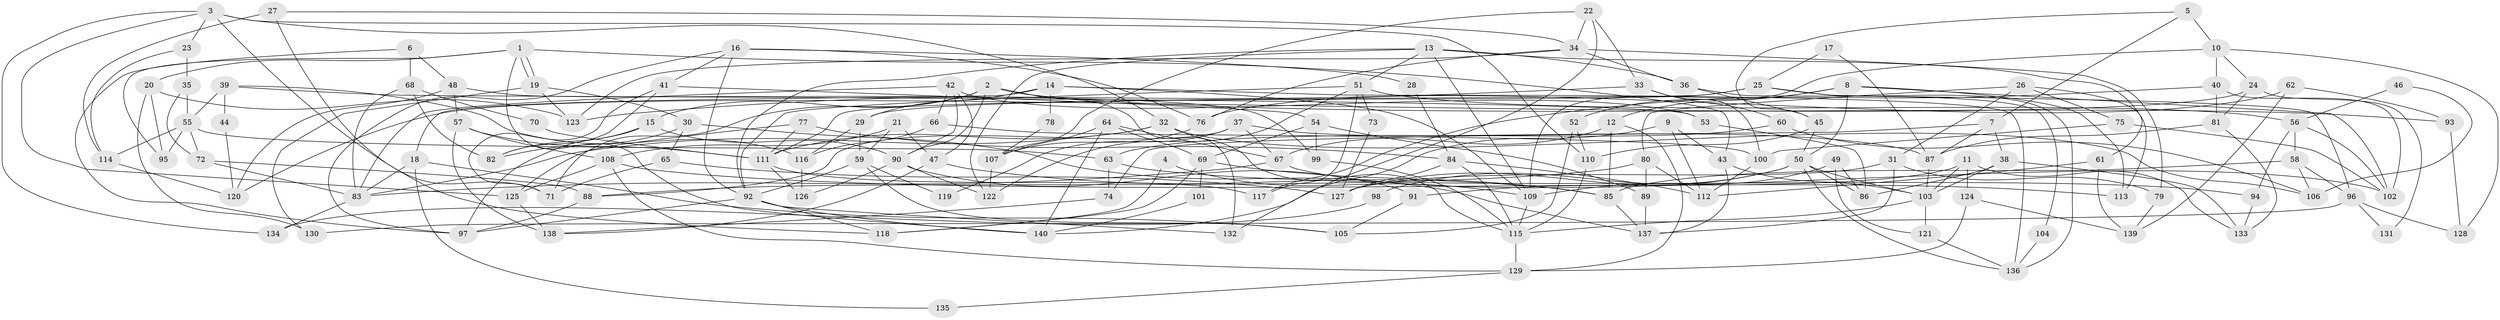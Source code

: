 // Generated by graph-tools (version 1.1) at 2025/36/03/09/25 02:36:15]
// undirected, 140 vertices, 280 edges
graph export_dot {
graph [start="1"]
  node [color=gray90,style=filled];
  1;
  2;
  3;
  4;
  5;
  6;
  7;
  8;
  9;
  10;
  11;
  12;
  13;
  14;
  15;
  16;
  17;
  18;
  19;
  20;
  21;
  22;
  23;
  24;
  25;
  26;
  27;
  28;
  29;
  30;
  31;
  32;
  33;
  34;
  35;
  36;
  37;
  38;
  39;
  40;
  41;
  42;
  43;
  44;
  45;
  46;
  47;
  48;
  49;
  50;
  51;
  52;
  53;
  54;
  55;
  56;
  57;
  58;
  59;
  60;
  61;
  62;
  63;
  64;
  65;
  66;
  67;
  68;
  69;
  70;
  71;
  72;
  73;
  74;
  75;
  76;
  77;
  78;
  79;
  80;
  81;
  82;
  83;
  84;
  85;
  86;
  87;
  88;
  89;
  90;
  91;
  92;
  93;
  94;
  95;
  96;
  97;
  98;
  99;
  100;
  101;
  102;
  103;
  104;
  105;
  106;
  107;
  108;
  109;
  110;
  111;
  112;
  113;
  114;
  115;
  116;
  117;
  118;
  119;
  120;
  121;
  122;
  123;
  124;
  125;
  126;
  127;
  128;
  129;
  130;
  131;
  132;
  133;
  134;
  135;
  136;
  137;
  138;
  139;
  140;
  1 -- 140;
  1 -- 19;
  1 -- 19;
  1 -- 20;
  1 -- 43;
  1 -- 95;
  2 -- 90;
  2 -- 93;
  2 -- 15;
  2 -- 71;
  2 -- 132;
  3 -- 118;
  3 -- 32;
  3 -- 23;
  3 -- 110;
  3 -- 125;
  3 -- 134;
  4 -- 118;
  4 -- 109;
  5 -- 45;
  5 -- 10;
  5 -- 7;
  6 -- 97;
  6 -- 48;
  6 -- 68;
  7 -- 38;
  7 -- 74;
  7 -- 87;
  8 -- 12;
  8 -- 102;
  8 -- 50;
  8 -- 52;
  8 -- 113;
  9 -- 140;
  9 -- 43;
  9 -- 112;
  10 -- 109;
  10 -- 24;
  10 -- 40;
  10 -- 128;
  11 -- 91;
  11 -- 103;
  11 -- 124;
  11 -- 133;
  12 -- 85;
  12 -- 67;
  12 -- 129;
  13 -- 51;
  13 -- 109;
  13 -- 36;
  13 -- 61;
  13 -- 92;
  13 -- 122;
  14 -- 136;
  14 -- 29;
  14 -- 18;
  14 -- 78;
  14 -- 109;
  15 -- 82;
  15 -- 90;
  15 -- 97;
  16 -- 41;
  16 -- 92;
  16 -- 28;
  16 -- 76;
  16 -- 97;
  17 -- 25;
  17 -- 87;
  18 -- 105;
  18 -- 83;
  18 -- 135;
  19 -- 130;
  19 -- 30;
  19 -- 123;
  20 -- 123;
  20 -- 95;
  20 -- 130;
  21 -- 108;
  21 -- 59;
  21 -- 47;
  22 -- 132;
  22 -- 107;
  22 -- 33;
  22 -- 34;
  23 -- 35;
  23 -- 114;
  24 -- 120;
  24 -- 81;
  24 -- 131;
  25 -- 136;
  25 -- 111;
  25 -- 29;
  25 -- 96;
  26 -- 80;
  26 -- 31;
  26 -- 75;
  26 -- 113;
  27 -- 34;
  27 -- 114;
  27 -- 71;
  28 -- 84;
  29 -- 116;
  29 -- 59;
  30 -- 65;
  30 -- 82;
  30 -- 137;
  31 -- 79;
  31 -- 127;
  31 -- 137;
  32 -- 115;
  32 -- 83;
  32 -- 106;
  32 -- 111;
  33 -- 123;
  33 -- 60;
  33 -- 100;
  34 -- 36;
  34 -- 76;
  34 -- 79;
  34 -- 123;
  35 -- 72;
  35 -- 55;
  36 -- 45;
  36 -- 104;
  37 -- 87;
  37 -- 88;
  37 -- 67;
  37 -- 119;
  38 -- 133;
  38 -- 103;
  38 -- 86;
  39 -- 55;
  39 -- 53;
  39 -- 44;
  39 -- 116;
  40 -- 117;
  40 -- 81;
  40 -- 102;
  41 -- 71;
  41 -- 82;
  41 -- 54;
  42 -- 47;
  42 -- 90;
  42 -- 53;
  42 -- 66;
  42 -- 83;
  43 -- 137;
  43 -- 103;
  44 -- 120;
  45 -- 50;
  45 -- 110;
  46 -- 106;
  46 -- 56;
  47 -- 85;
  47 -- 138;
  48 -- 99;
  48 -- 57;
  48 -- 120;
  49 -- 86;
  49 -- 109;
  49 -- 121;
  50 -- 103;
  50 -- 86;
  50 -- 98;
  50 -- 127;
  50 -- 136;
  51 -- 92;
  51 -- 122;
  51 -- 56;
  51 -- 73;
  51 -- 117;
  52 -- 110;
  52 -- 105;
  53 -- 86;
  54 -- 69;
  54 -- 89;
  54 -- 99;
  55 -- 72;
  55 -- 95;
  55 -- 63;
  55 -- 114;
  56 -- 102;
  56 -- 58;
  56 -- 94;
  57 -- 108;
  57 -- 138;
  57 -- 111;
  58 -- 106;
  58 -- 85;
  58 -- 96;
  59 -- 92;
  59 -- 105;
  59 -- 119;
  60 -- 63;
  60 -- 106;
  61 -- 112;
  61 -- 139;
  62 -- 76;
  62 -- 139;
  62 -- 93;
  63 -- 74;
  63 -- 94;
  64 -- 67;
  64 -- 107;
  64 -- 69;
  64 -- 140;
  65 -- 127;
  65 -- 71;
  66 -- 100;
  66 -- 116;
  67 -- 83;
  67 -- 102;
  68 -- 83;
  68 -- 70;
  68 -- 82;
  69 -- 85;
  69 -- 101;
  69 -- 118;
  70 -- 111;
  72 -- 88;
  72 -- 83;
  73 -- 127;
  74 -- 138;
  75 -- 102;
  75 -- 100;
  76 -- 107;
  77 -- 84;
  77 -- 111;
  77 -- 125;
  78 -- 107;
  79 -- 139;
  80 -- 112;
  80 -- 89;
  80 -- 88;
  81 -- 133;
  81 -- 87;
  83 -- 134;
  84 -- 112;
  84 -- 115;
  84 -- 127;
  85 -- 137;
  87 -- 103;
  88 -- 97;
  89 -- 137;
  90 -- 126;
  90 -- 91;
  90 -- 122;
  91 -- 105;
  92 -- 97;
  92 -- 118;
  92 -- 132;
  92 -- 140;
  93 -- 128;
  94 -- 133;
  96 -- 128;
  96 -- 130;
  96 -- 131;
  98 -- 134;
  99 -- 115;
  100 -- 112;
  101 -- 140;
  103 -- 115;
  103 -- 121;
  104 -- 136;
  107 -- 122;
  108 -- 113;
  108 -- 125;
  108 -- 129;
  109 -- 115;
  110 -- 115;
  111 -- 117;
  111 -- 126;
  114 -- 120;
  115 -- 129;
  116 -- 126;
  121 -- 136;
  124 -- 129;
  124 -- 139;
  125 -- 138;
  129 -- 135;
}
